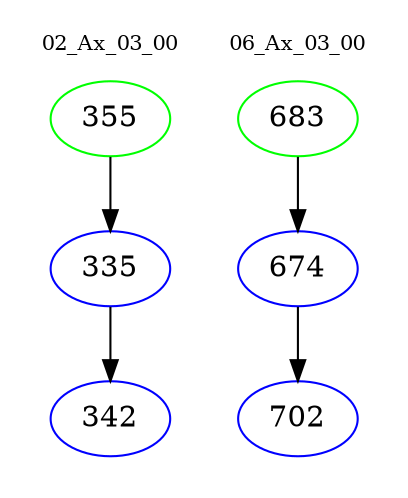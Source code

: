 digraph{
subgraph cluster_0 {
color = white
label = "02_Ax_03_00";
fontsize=10;
T0_355 [label="355", color="green"]
T0_355 -> T0_335 [color="black"]
T0_335 [label="335", color="blue"]
T0_335 -> T0_342 [color="black"]
T0_342 [label="342", color="blue"]
}
subgraph cluster_1 {
color = white
label = "06_Ax_03_00";
fontsize=10;
T1_683 [label="683", color="green"]
T1_683 -> T1_674 [color="black"]
T1_674 [label="674", color="blue"]
T1_674 -> T1_702 [color="black"]
T1_702 [label="702", color="blue"]
}
}

